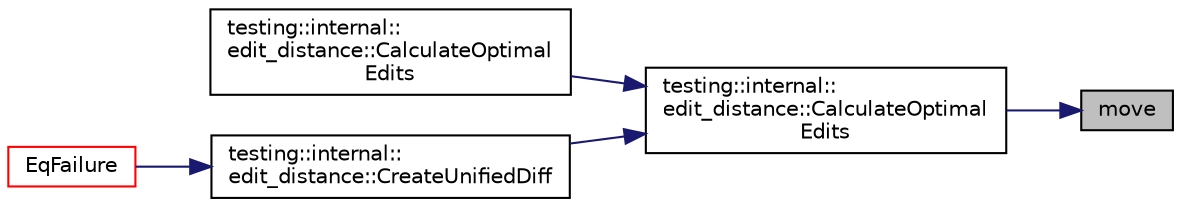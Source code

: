digraph "move"
{
 // INTERACTIVE_SVG=YES
 // LATEX_PDF_SIZE
  bgcolor="transparent";
  edge [fontname="Helvetica",fontsize="10",labelfontname="Helvetica",labelfontsize="10"];
  node [fontname="Helvetica",fontsize="10",shape=record];
  rankdir="RL";
  Node1 [label="move",height=0.2,width=0.4,color="black", fillcolor="grey75", style="filled", fontcolor="black",tooltip=" "];
  Node1 -> Node2 [dir="back",color="midnightblue",fontsize="10",style="solid",fontname="Helvetica"];
  Node2 [label="testing::internal::\ledit_distance::CalculateOptimal\lEdits",height=0.2,width=0.4,color="black",URL="$de/dce/namespacetesting_1_1internal_1_1edit__distance_a5b69c8f2b38f31e87dabf300d7e46903.html#a5b69c8f2b38f31e87dabf300d7e46903",tooltip=" "];
  Node2 -> Node3 [dir="back",color="midnightblue",fontsize="10",style="solid",fontname="Helvetica"];
  Node3 [label="testing::internal::\ledit_distance::CalculateOptimal\lEdits",height=0.2,width=0.4,color="black",URL="$de/dce/namespacetesting_1_1internal_1_1edit__distance_a96065c74c4a4787a51ad9e58f13a4068.html#a96065c74c4a4787a51ad9e58f13a4068",tooltip=" "];
  Node2 -> Node4 [dir="back",color="midnightblue",fontsize="10",style="solid",fontname="Helvetica"];
  Node4 [label="testing::internal::\ledit_distance::CreateUnifiedDiff",height=0.2,width=0.4,color="black",URL="$de/dce/namespacetesting_1_1internal_1_1edit__distance_aef01558937d42283a238a7b55baddd11.html#aef01558937d42283a238a7b55baddd11",tooltip=" "];
  Node4 -> Node5 [dir="back",color="midnightblue",fontsize="10",style="solid",fontname="Helvetica"];
  Node5 [label="EqFailure",height=0.2,width=0.4,color="red",URL="$d0/da7/namespacetesting_1_1internal_a120b81c390ec6bf851e21ffb141871e5.html#a120b81c390ec6bf851e21ffb141871e5",tooltip=" "];
}

